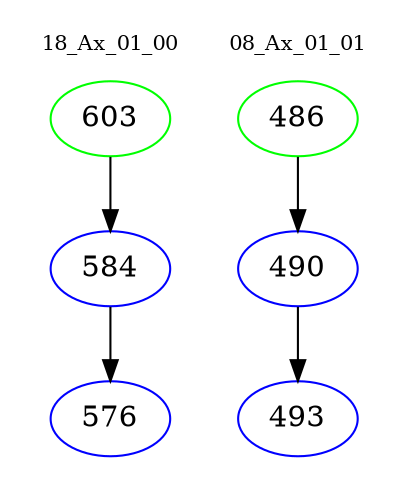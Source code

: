 digraph{
subgraph cluster_0 {
color = white
label = "18_Ax_01_00";
fontsize=10;
T0_603 [label="603", color="green"]
T0_603 -> T0_584 [color="black"]
T0_584 [label="584", color="blue"]
T0_584 -> T0_576 [color="black"]
T0_576 [label="576", color="blue"]
}
subgraph cluster_1 {
color = white
label = "08_Ax_01_01";
fontsize=10;
T1_486 [label="486", color="green"]
T1_486 -> T1_490 [color="black"]
T1_490 [label="490", color="blue"]
T1_490 -> T1_493 [color="black"]
T1_493 [label="493", color="blue"]
}
}

